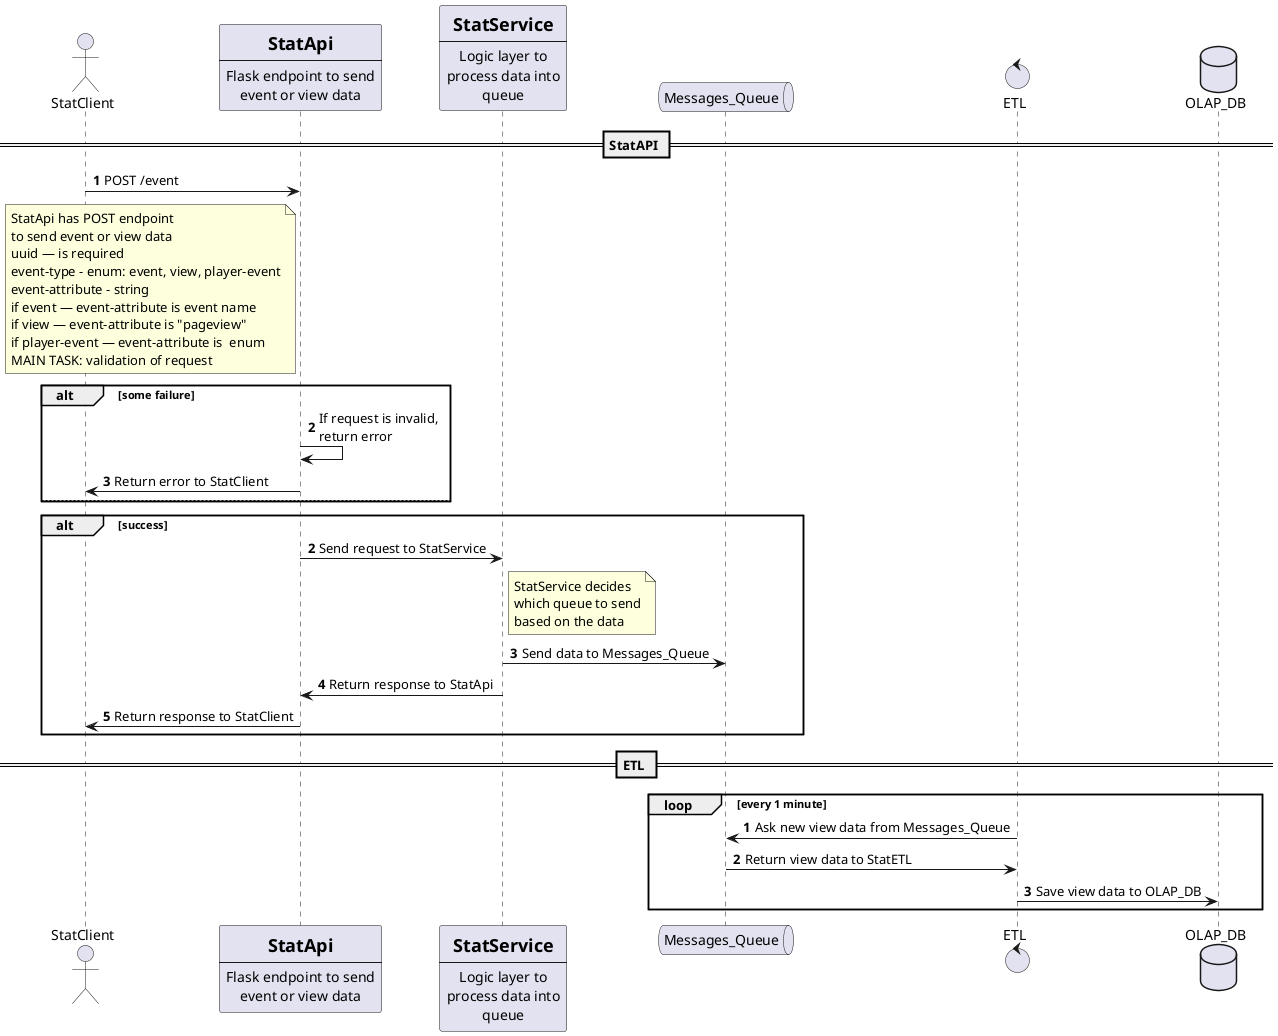 @startuml
'https://plantuml.com/sequence-diagram


actor StatClient


participant StatApi [
    =StatApi
    ----
    Flask endpoint to send
    event or view data
]
participant StatService[
    =StatService
    ----
    Logic layer to
    process data into
    queue
]
queue Messages_Queue
control ETL
database OLAP_DB


autonumber

== StatAPI ==

StatClient -> StatApi: POST /event
note left of StatApi
    StatApi has POST endpoint
    to send event or view data
    uuid — is required
    event-type - enum: event, view, player-event
    event-attribute - string
    if event — event-attribute is event name
    if view — event-attribute is "pageview"
    if player-event — event-attribute is  enum
    MAIN TASK: validation of request
end note
alt some failure
StatApi -> StatApi: If request is invalid,\nreturn error
StatApi -> StatClient: Return error to StatClient
else
end
autonumber stop
autonumber  2
alt success
StatApi -> StatService: Send request to StatService
note right of StatService
    StatService decides
    which queue to send
    based on the data
end note

StatService -> Messages_Queue: Send data to Messages_Queue
StatService -> StatApi: Return response to StatApi
StatApi -> StatClient: Return response to StatClient
end
autonumber stop

== ETL ==
autonumber
loop every 1 minute
ETL -> Messages_Queue: Ask new view data from Messages_Queue
Messages_Queue -> ETL: Return view data to StatETL
ETL -> OLAP_DB: Save view data to OLAP_DB
end
autonumber stop

@enduml